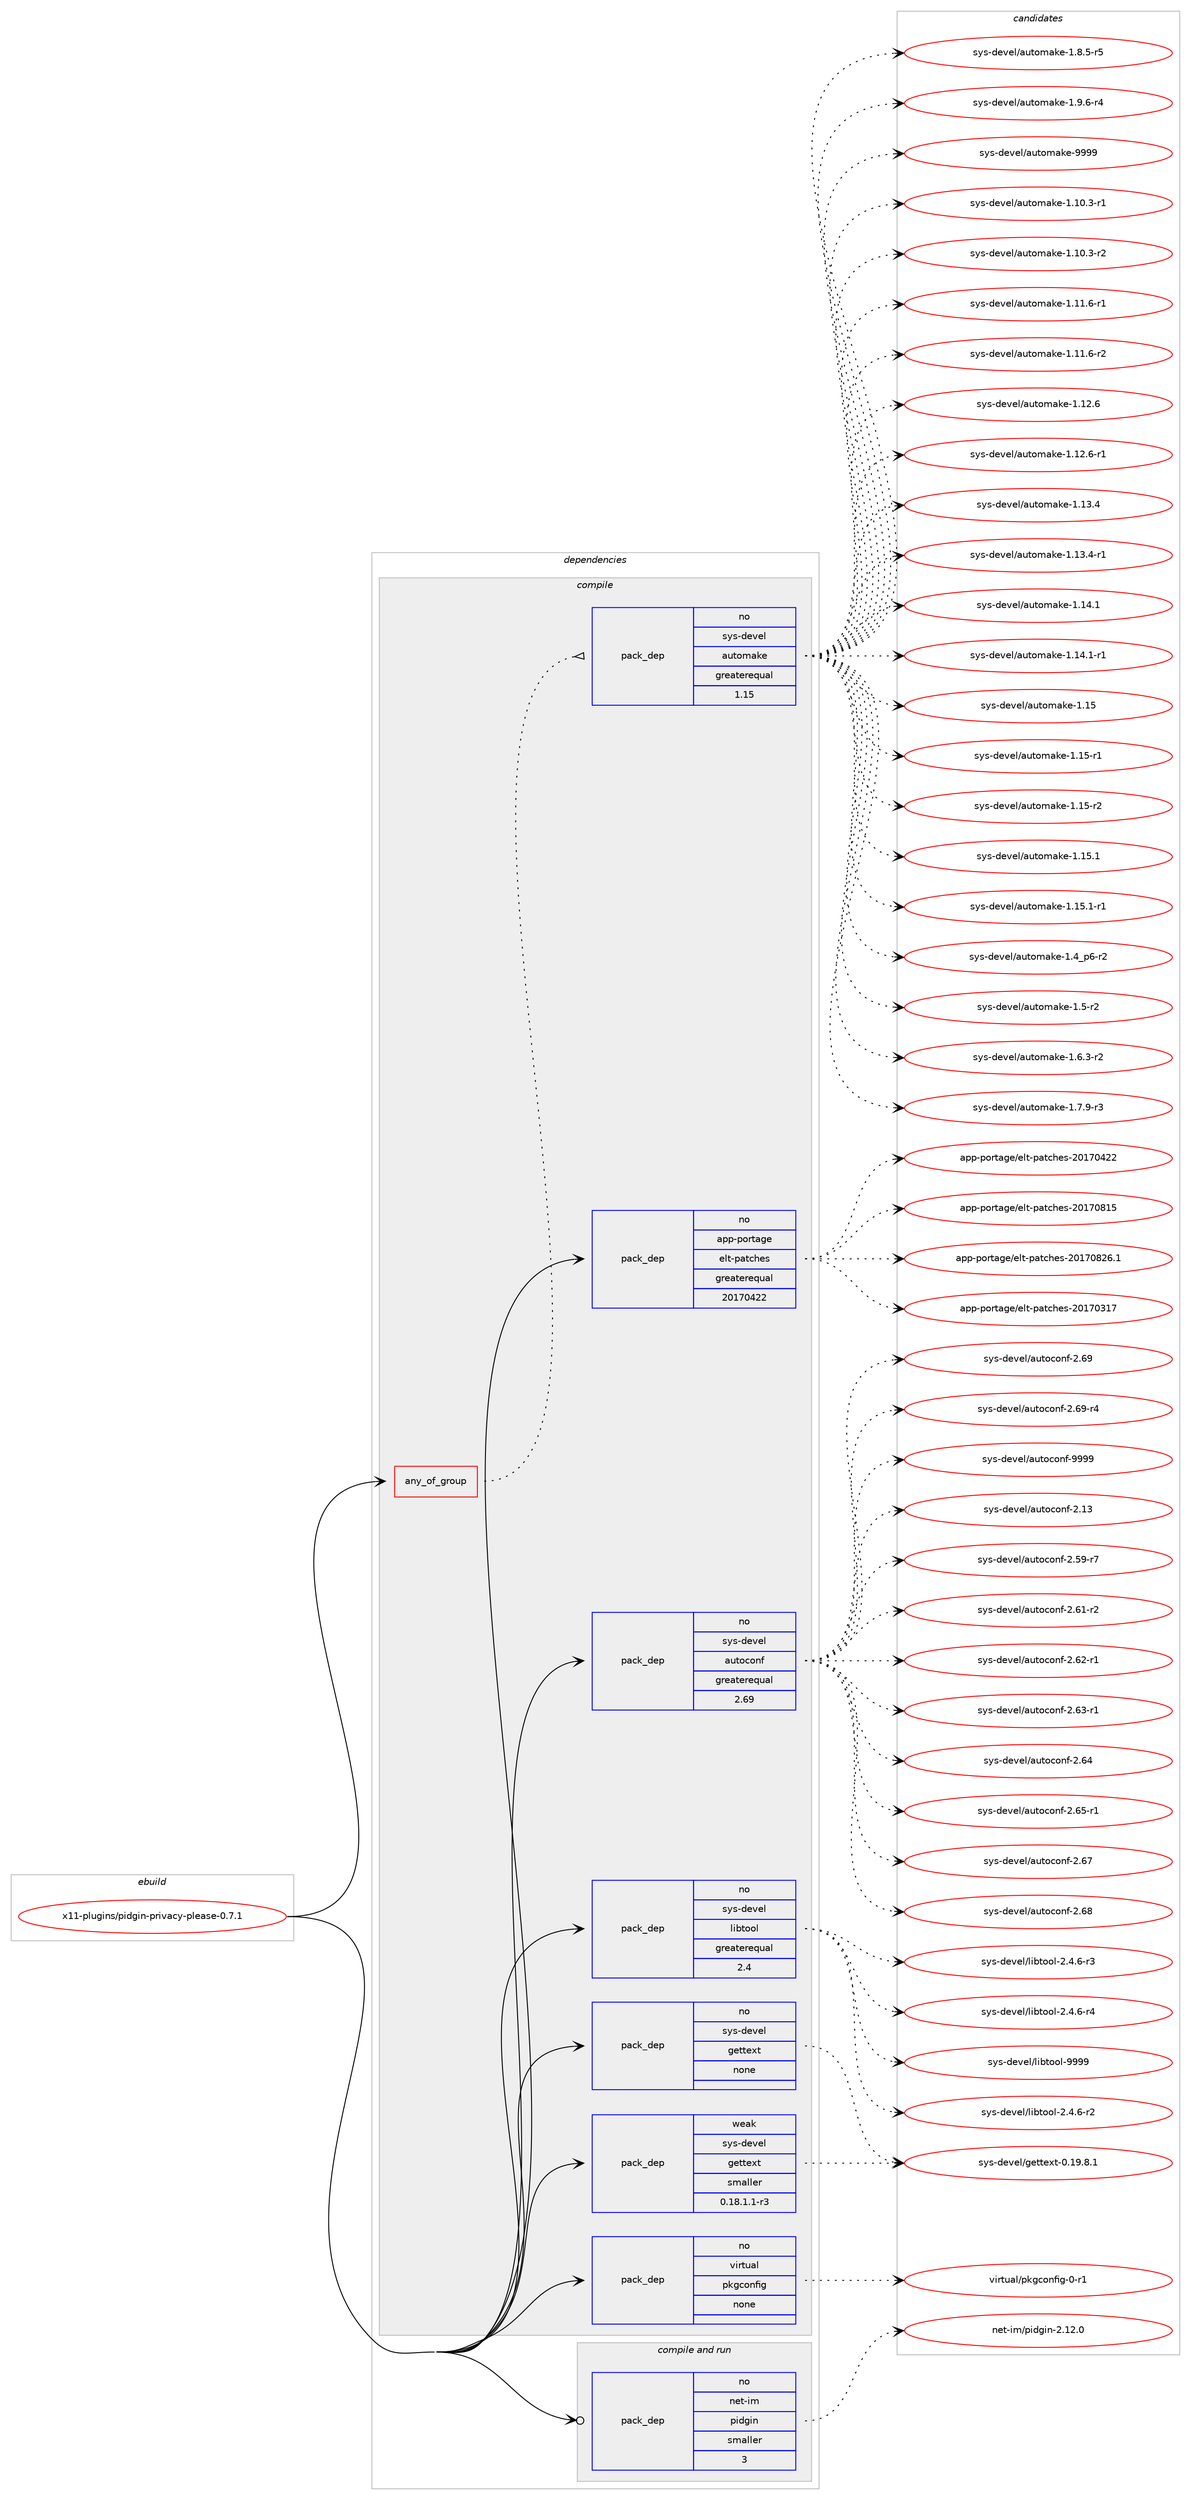 digraph prolog {

# *************
# Graph options
# *************

newrank=true;
concentrate=true;
compound=true;
graph [rankdir=LR,fontname=Helvetica,fontsize=10,ranksep=1.5];#, ranksep=2.5, nodesep=0.2];
edge  [arrowhead=vee];
node  [fontname=Helvetica,fontsize=10];

# **********
# The ebuild
# **********

subgraph cluster_leftcol {
color=gray;
rank=same;
label=<<i>ebuild</i>>;
id [label="x11-plugins/pidgin-privacy-please-0.7.1", color=red, width=4, href="../x11-plugins/pidgin-privacy-please-0.7.1.svg"];
}

# ****************
# The dependencies
# ****************

subgraph cluster_midcol {
color=gray;
label=<<i>dependencies</i>>;
subgraph cluster_compile {
fillcolor="#eeeeee";
style=filled;
label=<<i>compile</i>>;
subgraph any9575 {
dependency526547 [label=<<TABLE BORDER="0" CELLBORDER="1" CELLSPACING="0" CELLPADDING="4"><TR><TD CELLPADDING="10">any_of_group</TD></TR></TABLE>>, shape=none, color=red];subgraph pack393092 {
dependency526548 [label=<<TABLE BORDER="0" CELLBORDER="1" CELLSPACING="0" CELLPADDING="4" WIDTH="220"><TR><TD ROWSPAN="6" CELLPADDING="30">pack_dep</TD></TR><TR><TD WIDTH="110">no</TD></TR><TR><TD>sys-devel</TD></TR><TR><TD>automake</TD></TR><TR><TD>greaterequal</TD></TR><TR><TD>1.15</TD></TR></TABLE>>, shape=none, color=blue];
}
dependency526547:e -> dependency526548:w [weight=20,style="dotted",arrowhead="oinv"];
}
id:e -> dependency526547:w [weight=20,style="solid",arrowhead="vee"];
subgraph pack393093 {
dependency526549 [label=<<TABLE BORDER="0" CELLBORDER="1" CELLSPACING="0" CELLPADDING="4" WIDTH="220"><TR><TD ROWSPAN="6" CELLPADDING="30">pack_dep</TD></TR><TR><TD WIDTH="110">no</TD></TR><TR><TD>app-portage</TD></TR><TR><TD>elt-patches</TD></TR><TR><TD>greaterequal</TD></TR><TR><TD>20170422</TD></TR></TABLE>>, shape=none, color=blue];
}
id:e -> dependency526549:w [weight=20,style="solid",arrowhead="vee"];
subgraph pack393094 {
dependency526550 [label=<<TABLE BORDER="0" CELLBORDER="1" CELLSPACING="0" CELLPADDING="4" WIDTH="220"><TR><TD ROWSPAN="6" CELLPADDING="30">pack_dep</TD></TR><TR><TD WIDTH="110">no</TD></TR><TR><TD>sys-devel</TD></TR><TR><TD>autoconf</TD></TR><TR><TD>greaterequal</TD></TR><TR><TD>2.69</TD></TR></TABLE>>, shape=none, color=blue];
}
id:e -> dependency526550:w [weight=20,style="solid",arrowhead="vee"];
subgraph pack393095 {
dependency526551 [label=<<TABLE BORDER="0" CELLBORDER="1" CELLSPACING="0" CELLPADDING="4" WIDTH="220"><TR><TD ROWSPAN="6" CELLPADDING="30">pack_dep</TD></TR><TR><TD WIDTH="110">no</TD></TR><TR><TD>sys-devel</TD></TR><TR><TD>gettext</TD></TR><TR><TD>none</TD></TR><TR><TD></TD></TR></TABLE>>, shape=none, color=blue];
}
id:e -> dependency526551:w [weight=20,style="solid",arrowhead="vee"];
subgraph pack393096 {
dependency526552 [label=<<TABLE BORDER="0" CELLBORDER="1" CELLSPACING="0" CELLPADDING="4" WIDTH="220"><TR><TD ROWSPAN="6" CELLPADDING="30">pack_dep</TD></TR><TR><TD WIDTH="110">no</TD></TR><TR><TD>sys-devel</TD></TR><TR><TD>libtool</TD></TR><TR><TD>greaterequal</TD></TR><TR><TD>2.4</TD></TR></TABLE>>, shape=none, color=blue];
}
id:e -> dependency526552:w [weight=20,style="solid",arrowhead="vee"];
subgraph pack393097 {
dependency526553 [label=<<TABLE BORDER="0" CELLBORDER="1" CELLSPACING="0" CELLPADDING="4" WIDTH="220"><TR><TD ROWSPAN="6" CELLPADDING="30">pack_dep</TD></TR><TR><TD WIDTH="110">no</TD></TR><TR><TD>virtual</TD></TR><TR><TD>pkgconfig</TD></TR><TR><TD>none</TD></TR><TR><TD></TD></TR></TABLE>>, shape=none, color=blue];
}
id:e -> dependency526553:w [weight=20,style="solid",arrowhead="vee"];
subgraph pack393098 {
dependency526554 [label=<<TABLE BORDER="0" CELLBORDER="1" CELLSPACING="0" CELLPADDING="4" WIDTH="220"><TR><TD ROWSPAN="6" CELLPADDING="30">pack_dep</TD></TR><TR><TD WIDTH="110">weak</TD></TR><TR><TD>sys-devel</TD></TR><TR><TD>gettext</TD></TR><TR><TD>smaller</TD></TR><TR><TD>0.18.1.1-r3</TD></TR></TABLE>>, shape=none, color=blue];
}
id:e -> dependency526554:w [weight=20,style="solid",arrowhead="vee"];
}
subgraph cluster_compileandrun {
fillcolor="#eeeeee";
style=filled;
label=<<i>compile and run</i>>;
subgraph pack393099 {
dependency526555 [label=<<TABLE BORDER="0" CELLBORDER="1" CELLSPACING="0" CELLPADDING="4" WIDTH="220"><TR><TD ROWSPAN="6" CELLPADDING="30">pack_dep</TD></TR><TR><TD WIDTH="110">no</TD></TR><TR><TD>net-im</TD></TR><TR><TD>pidgin</TD></TR><TR><TD>smaller</TD></TR><TR><TD>3</TD></TR></TABLE>>, shape=none, color=blue];
}
id:e -> dependency526555:w [weight=20,style="solid",arrowhead="odotvee"];
}
subgraph cluster_run {
fillcolor="#eeeeee";
style=filled;
label=<<i>run</i>>;
}
}

# **************
# The candidates
# **************

subgraph cluster_choices {
rank=same;
color=gray;
label=<<i>candidates</i>>;

subgraph choice393092 {
color=black;
nodesep=1;
choice11512111545100101118101108479711711611110997107101454946494846514511449 [label="sys-devel/automake-1.10.3-r1", color=red, width=4,href="../sys-devel/automake-1.10.3-r1.svg"];
choice11512111545100101118101108479711711611110997107101454946494846514511450 [label="sys-devel/automake-1.10.3-r2", color=red, width=4,href="../sys-devel/automake-1.10.3-r2.svg"];
choice11512111545100101118101108479711711611110997107101454946494946544511449 [label="sys-devel/automake-1.11.6-r1", color=red, width=4,href="../sys-devel/automake-1.11.6-r1.svg"];
choice11512111545100101118101108479711711611110997107101454946494946544511450 [label="sys-devel/automake-1.11.6-r2", color=red, width=4,href="../sys-devel/automake-1.11.6-r2.svg"];
choice1151211154510010111810110847971171161111099710710145494649504654 [label="sys-devel/automake-1.12.6", color=red, width=4,href="../sys-devel/automake-1.12.6.svg"];
choice11512111545100101118101108479711711611110997107101454946495046544511449 [label="sys-devel/automake-1.12.6-r1", color=red, width=4,href="../sys-devel/automake-1.12.6-r1.svg"];
choice1151211154510010111810110847971171161111099710710145494649514652 [label="sys-devel/automake-1.13.4", color=red, width=4,href="../sys-devel/automake-1.13.4.svg"];
choice11512111545100101118101108479711711611110997107101454946495146524511449 [label="sys-devel/automake-1.13.4-r1", color=red, width=4,href="../sys-devel/automake-1.13.4-r1.svg"];
choice1151211154510010111810110847971171161111099710710145494649524649 [label="sys-devel/automake-1.14.1", color=red, width=4,href="../sys-devel/automake-1.14.1.svg"];
choice11512111545100101118101108479711711611110997107101454946495246494511449 [label="sys-devel/automake-1.14.1-r1", color=red, width=4,href="../sys-devel/automake-1.14.1-r1.svg"];
choice115121115451001011181011084797117116111109971071014549464953 [label="sys-devel/automake-1.15", color=red, width=4,href="../sys-devel/automake-1.15.svg"];
choice1151211154510010111810110847971171161111099710710145494649534511449 [label="sys-devel/automake-1.15-r1", color=red, width=4,href="../sys-devel/automake-1.15-r1.svg"];
choice1151211154510010111810110847971171161111099710710145494649534511450 [label="sys-devel/automake-1.15-r2", color=red, width=4,href="../sys-devel/automake-1.15-r2.svg"];
choice1151211154510010111810110847971171161111099710710145494649534649 [label="sys-devel/automake-1.15.1", color=red, width=4,href="../sys-devel/automake-1.15.1.svg"];
choice11512111545100101118101108479711711611110997107101454946495346494511449 [label="sys-devel/automake-1.15.1-r1", color=red, width=4,href="../sys-devel/automake-1.15.1-r1.svg"];
choice115121115451001011181011084797117116111109971071014549465295112544511450 [label="sys-devel/automake-1.4_p6-r2", color=red, width=4,href="../sys-devel/automake-1.4_p6-r2.svg"];
choice11512111545100101118101108479711711611110997107101454946534511450 [label="sys-devel/automake-1.5-r2", color=red, width=4,href="../sys-devel/automake-1.5-r2.svg"];
choice115121115451001011181011084797117116111109971071014549465446514511450 [label="sys-devel/automake-1.6.3-r2", color=red, width=4,href="../sys-devel/automake-1.6.3-r2.svg"];
choice115121115451001011181011084797117116111109971071014549465546574511451 [label="sys-devel/automake-1.7.9-r3", color=red, width=4,href="../sys-devel/automake-1.7.9-r3.svg"];
choice115121115451001011181011084797117116111109971071014549465646534511453 [label="sys-devel/automake-1.8.5-r5", color=red, width=4,href="../sys-devel/automake-1.8.5-r5.svg"];
choice115121115451001011181011084797117116111109971071014549465746544511452 [label="sys-devel/automake-1.9.6-r4", color=red, width=4,href="../sys-devel/automake-1.9.6-r4.svg"];
choice115121115451001011181011084797117116111109971071014557575757 [label="sys-devel/automake-9999", color=red, width=4,href="../sys-devel/automake-9999.svg"];
dependency526548:e -> choice11512111545100101118101108479711711611110997107101454946494846514511449:w [style=dotted,weight="100"];
dependency526548:e -> choice11512111545100101118101108479711711611110997107101454946494846514511450:w [style=dotted,weight="100"];
dependency526548:e -> choice11512111545100101118101108479711711611110997107101454946494946544511449:w [style=dotted,weight="100"];
dependency526548:e -> choice11512111545100101118101108479711711611110997107101454946494946544511450:w [style=dotted,weight="100"];
dependency526548:e -> choice1151211154510010111810110847971171161111099710710145494649504654:w [style=dotted,weight="100"];
dependency526548:e -> choice11512111545100101118101108479711711611110997107101454946495046544511449:w [style=dotted,weight="100"];
dependency526548:e -> choice1151211154510010111810110847971171161111099710710145494649514652:w [style=dotted,weight="100"];
dependency526548:e -> choice11512111545100101118101108479711711611110997107101454946495146524511449:w [style=dotted,weight="100"];
dependency526548:e -> choice1151211154510010111810110847971171161111099710710145494649524649:w [style=dotted,weight="100"];
dependency526548:e -> choice11512111545100101118101108479711711611110997107101454946495246494511449:w [style=dotted,weight="100"];
dependency526548:e -> choice115121115451001011181011084797117116111109971071014549464953:w [style=dotted,weight="100"];
dependency526548:e -> choice1151211154510010111810110847971171161111099710710145494649534511449:w [style=dotted,weight="100"];
dependency526548:e -> choice1151211154510010111810110847971171161111099710710145494649534511450:w [style=dotted,weight="100"];
dependency526548:e -> choice1151211154510010111810110847971171161111099710710145494649534649:w [style=dotted,weight="100"];
dependency526548:e -> choice11512111545100101118101108479711711611110997107101454946495346494511449:w [style=dotted,weight="100"];
dependency526548:e -> choice115121115451001011181011084797117116111109971071014549465295112544511450:w [style=dotted,weight="100"];
dependency526548:e -> choice11512111545100101118101108479711711611110997107101454946534511450:w [style=dotted,weight="100"];
dependency526548:e -> choice115121115451001011181011084797117116111109971071014549465446514511450:w [style=dotted,weight="100"];
dependency526548:e -> choice115121115451001011181011084797117116111109971071014549465546574511451:w [style=dotted,weight="100"];
dependency526548:e -> choice115121115451001011181011084797117116111109971071014549465646534511453:w [style=dotted,weight="100"];
dependency526548:e -> choice115121115451001011181011084797117116111109971071014549465746544511452:w [style=dotted,weight="100"];
dependency526548:e -> choice115121115451001011181011084797117116111109971071014557575757:w [style=dotted,weight="100"];
}
subgraph choice393093 {
color=black;
nodesep=1;
choice97112112451121111141169710310147101108116451129711699104101115455048495548514955 [label="app-portage/elt-patches-20170317", color=red, width=4,href="../app-portage/elt-patches-20170317.svg"];
choice97112112451121111141169710310147101108116451129711699104101115455048495548525050 [label="app-portage/elt-patches-20170422", color=red, width=4,href="../app-portage/elt-patches-20170422.svg"];
choice97112112451121111141169710310147101108116451129711699104101115455048495548564953 [label="app-portage/elt-patches-20170815", color=red, width=4,href="../app-portage/elt-patches-20170815.svg"];
choice971121124511211111411697103101471011081164511297116991041011154550484955485650544649 [label="app-portage/elt-patches-20170826.1", color=red, width=4,href="../app-portage/elt-patches-20170826.1.svg"];
dependency526549:e -> choice97112112451121111141169710310147101108116451129711699104101115455048495548514955:w [style=dotted,weight="100"];
dependency526549:e -> choice97112112451121111141169710310147101108116451129711699104101115455048495548525050:w [style=dotted,weight="100"];
dependency526549:e -> choice97112112451121111141169710310147101108116451129711699104101115455048495548564953:w [style=dotted,weight="100"];
dependency526549:e -> choice971121124511211111411697103101471011081164511297116991041011154550484955485650544649:w [style=dotted,weight="100"];
}
subgraph choice393094 {
color=black;
nodesep=1;
choice115121115451001011181011084797117116111991111101024550464951 [label="sys-devel/autoconf-2.13", color=red, width=4,href="../sys-devel/autoconf-2.13.svg"];
choice1151211154510010111810110847971171161119911111010245504653574511455 [label="sys-devel/autoconf-2.59-r7", color=red, width=4,href="../sys-devel/autoconf-2.59-r7.svg"];
choice1151211154510010111810110847971171161119911111010245504654494511450 [label="sys-devel/autoconf-2.61-r2", color=red, width=4,href="../sys-devel/autoconf-2.61-r2.svg"];
choice1151211154510010111810110847971171161119911111010245504654504511449 [label="sys-devel/autoconf-2.62-r1", color=red, width=4,href="../sys-devel/autoconf-2.62-r1.svg"];
choice1151211154510010111810110847971171161119911111010245504654514511449 [label="sys-devel/autoconf-2.63-r1", color=red, width=4,href="../sys-devel/autoconf-2.63-r1.svg"];
choice115121115451001011181011084797117116111991111101024550465452 [label="sys-devel/autoconf-2.64", color=red, width=4,href="../sys-devel/autoconf-2.64.svg"];
choice1151211154510010111810110847971171161119911111010245504654534511449 [label="sys-devel/autoconf-2.65-r1", color=red, width=4,href="../sys-devel/autoconf-2.65-r1.svg"];
choice115121115451001011181011084797117116111991111101024550465455 [label="sys-devel/autoconf-2.67", color=red, width=4,href="../sys-devel/autoconf-2.67.svg"];
choice115121115451001011181011084797117116111991111101024550465456 [label="sys-devel/autoconf-2.68", color=red, width=4,href="../sys-devel/autoconf-2.68.svg"];
choice115121115451001011181011084797117116111991111101024550465457 [label="sys-devel/autoconf-2.69", color=red, width=4,href="../sys-devel/autoconf-2.69.svg"];
choice1151211154510010111810110847971171161119911111010245504654574511452 [label="sys-devel/autoconf-2.69-r4", color=red, width=4,href="../sys-devel/autoconf-2.69-r4.svg"];
choice115121115451001011181011084797117116111991111101024557575757 [label="sys-devel/autoconf-9999", color=red, width=4,href="../sys-devel/autoconf-9999.svg"];
dependency526550:e -> choice115121115451001011181011084797117116111991111101024550464951:w [style=dotted,weight="100"];
dependency526550:e -> choice1151211154510010111810110847971171161119911111010245504653574511455:w [style=dotted,weight="100"];
dependency526550:e -> choice1151211154510010111810110847971171161119911111010245504654494511450:w [style=dotted,weight="100"];
dependency526550:e -> choice1151211154510010111810110847971171161119911111010245504654504511449:w [style=dotted,weight="100"];
dependency526550:e -> choice1151211154510010111810110847971171161119911111010245504654514511449:w [style=dotted,weight="100"];
dependency526550:e -> choice115121115451001011181011084797117116111991111101024550465452:w [style=dotted,weight="100"];
dependency526550:e -> choice1151211154510010111810110847971171161119911111010245504654534511449:w [style=dotted,weight="100"];
dependency526550:e -> choice115121115451001011181011084797117116111991111101024550465455:w [style=dotted,weight="100"];
dependency526550:e -> choice115121115451001011181011084797117116111991111101024550465456:w [style=dotted,weight="100"];
dependency526550:e -> choice115121115451001011181011084797117116111991111101024550465457:w [style=dotted,weight="100"];
dependency526550:e -> choice1151211154510010111810110847971171161119911111010245504654574511452:w [style=dotted,weight="100"];
dependency526550:e -> choice115121115451001011181011084797117116111991111101024557575757:w [style=dotted,weight="100"];
}
subgraph choice393095 {
color=black;
nodesep=1;
choice1151211154510010111810110847103101116116101120116454846495746564649 [label="sys-devel/gettext-0.19.8.1", color=red, width=4,href="../sys-devel/gettext-0.19.8.1.svg"];
dependency526551:e -> choice1151211154510010111810110847103101116116101120116454846495746564649:w [style=dotted,weight="100"];
}
subgraph choice393096 {
color=black;
nodesep=1;
choice1151211154510010111810110847108105981161111111084550465246544511450 [label="sys-devel/libtool-2.4.6-r2", color=red, width=4,href="../sys-devel/libtool-2.4.6-r2.svg"];
choice1151211154510010111810110847108105981161111111084550465246544511451 [label="sys-devel/libtool-2.4.6-r3", color=red, width=4,href="../sys-devel/libtool-2.4.6-r3.svg"];
choice1151211154510010111810110847108105981161111111084550465246544511452 [label="sys-devel/libtool-2.4.6-r4", color=red, width=4,href="../sys-devel/libtool-2.4.6-r4.svg"];
choice1151211154510010111810110847108105981161111111084557575757 [label="sys-devel/libtool-9999", color=red, width=4,href="../sys-devel/libtool-9999.svg"];
dependency526552:e -> choice1151211154510010111810110847108105981161111111084550465246544511450:w [style=dotted,weight="100"];
dependency526552:e -> choice1151211154510010111810110847108105981161111111084550465246544511451:w [style=dotted,weight="100"];
dependency526552:e -> choice1151211154510010111810110847108105981161111111084550465246544511452:w [style=dotted,weight="100"];
dependency526552:e -> choice1151211154510010111810110847108105981161111111084557575757:w [style=dotted,weight="100"];
}
subgraph choice393097 {
color=black;
nodesep=1;
choice11810511411611797108471121071039911111010210510345484511449 [label="virtual/pkgconfig-0-r1", color=red, width=4,href="../virtual/pkgconfig-0-r1.svg"];
dependency526553:e -> choice11810511411611797108471121071039911111010210510345484511449:w [style=dotted,weight="100"];
}
subgraph choice393098 {
color=black;
nodesep=1;
choice1151211154510010111810110847103101116116101120116454846495746564649 [label="sys-devel/gettext-0.19.8.1", color=red, width=4,href="../sys-devel/gettext-0.19.8.1.svg"];
dependency526554:e -> choice1151211154510010111810110847103101116116101120116454846495746564649:w [style=dotted,weight="100"];
}
subgraph choice393099 {
color=black;
nodesep=1;
choice110101116451051094711210510010310511045504649504648 [label="net-im/pidgin-2.12.0", color=red, width=4,href="../net-im/pidgin-2.12.0.svg"];
dependency526555:e -> choice110101116451051094711210510010310511045504649504648:w [style=dotted,weight="100"];
}
}

}
